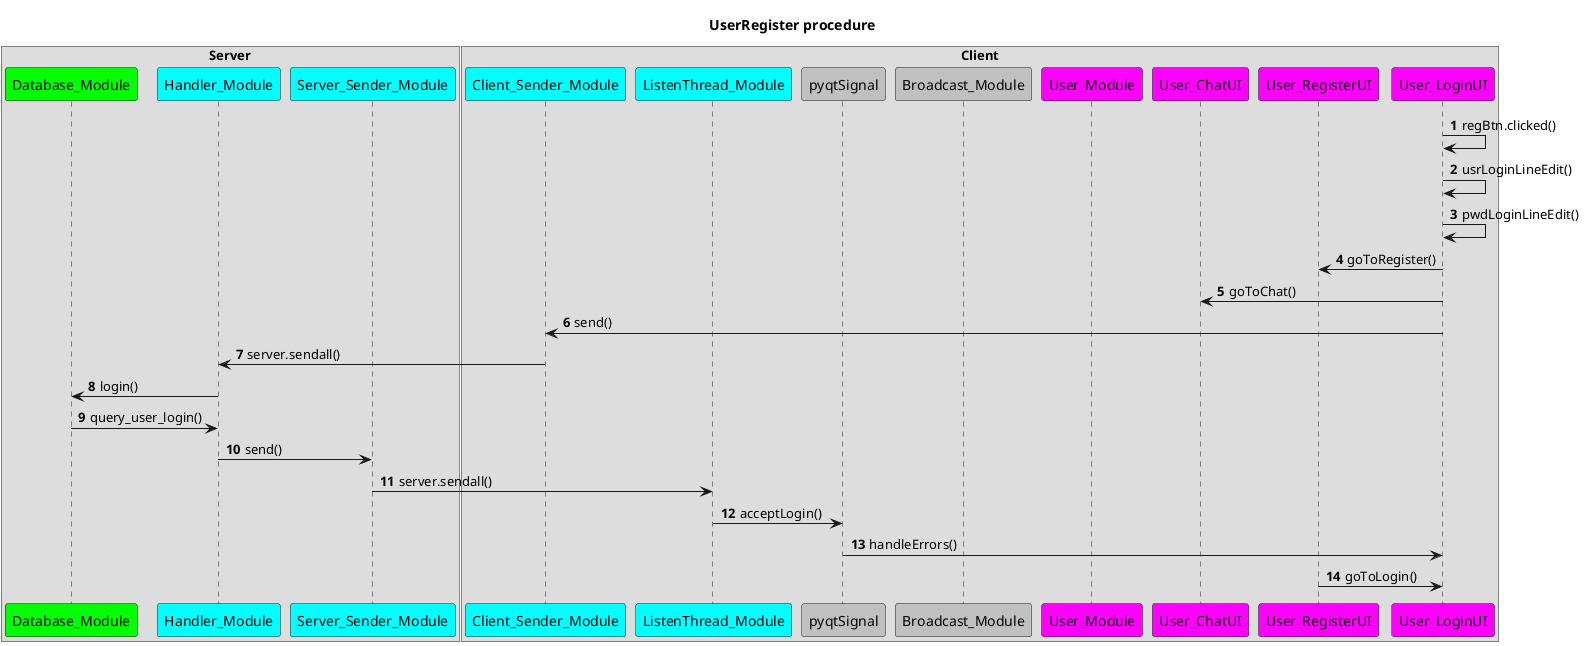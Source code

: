 @startuml
title UserRegister procedure
'author Jadeiin
'version 1.0.0
skinparam participant {
	FontSize 14
	handwritten true
}

box "Server"
participant Database_Module #Lime
participant Handler_Module #Cyan
participant Server_Sender_Module #Cyan
end box
box "Client"
participant Client_Sender_Module #Cyan
participant ListenThread_Module #Cyan
participant pyqtSignal #Silver
participant Broadcast_Module #Silver
participant User_Module #Magenta
participant User_ChatUI #Magenta
participant User_RegisterUI #Magenta
participant User_LoginUI #Magenta
end box

autonumber
User_LoginUI -> User_LoginUI : regBtn.clicked()
User_LoginUI -> User_LoginUI : usrLoginLineEdit()
User_LoginUI -> User_LoginUI : pwdLoginLineEdit()
User_LoginUI -> User_RegisterUI : goToRegister()
User_LoginUI -> User_ChatUI : goToChat()
User_LoginUI -> Client_Sender_Module : send()
Client_Sender_Module -> Handler_Module : server.sendall()

Handler_Module -> Database_Module : login()
Database_Module -> Handler_Module : query_user_login()
Handler_Module -> Server_Sender_Module : send()
Server_Sender_Module -> ListenThread_Module : server.sendall()

ListenThread_Module -> pyqtSignal : acceptLogin()
pyqtSignal -> User_LoginUI : handleErrors()
User_RegisterUI -> User_LoginUI : goToLogin()
@enduml